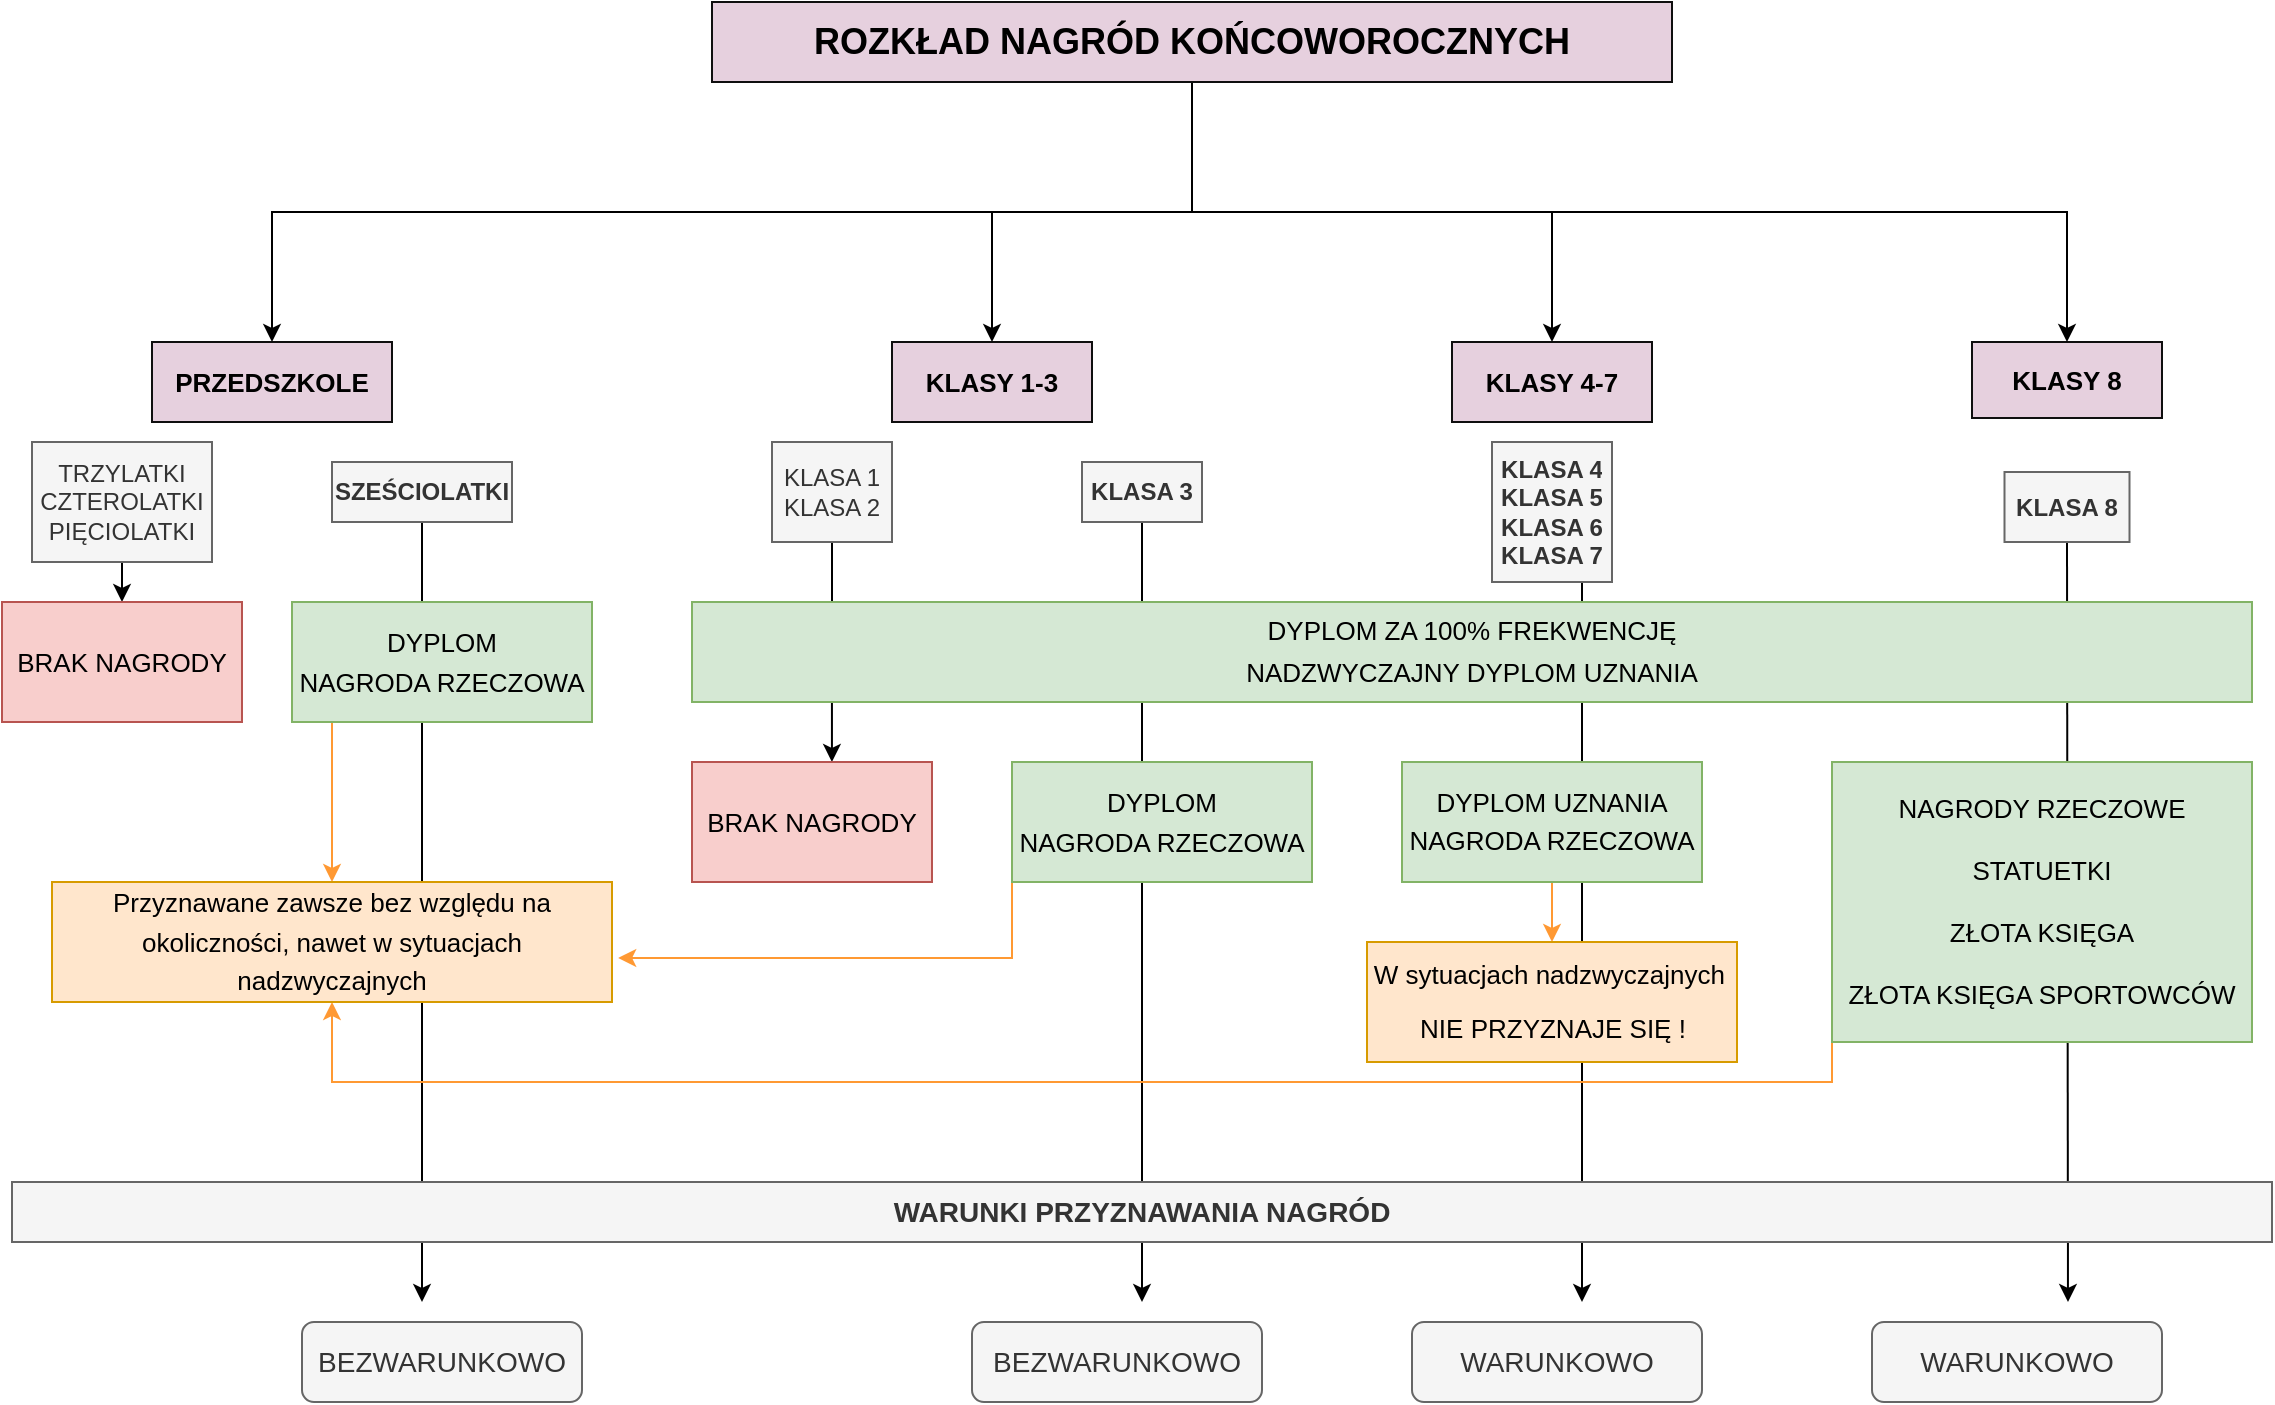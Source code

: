 <mxfile version="20.7.4" type="github">
  <diagram id="zOTPJ8DglZj9fyyTUVDR" name="Strona-1">
    <mxGraphModel dx="1434" dy="796" grid="1" gridSize="10" guides="1" tooltips="1" connect="1" arrows="1" fold="1" page="1" pageScale="1" pageWidth="1169" pageHeight="827" background="#ffffff" math="0" shadow="0">
      <root>
        <mxCell id="0" />
        <mxCell id="1" parent="0" />
        <mxCell id="ALLUctclk4UXSdhnqxAy-183" style="edgeStyle=orthogonalEdgeStyle;rounded=0;orthogonalLoop=1;jettySize=auto;html=1;exitX=0.5;exitY=1;exitDx=0;exitDy=0;entryX=0.5;entryY=0;entryDx=0;entryDy=0;" edge="1" parent="1" source="ALLUctclk4UXSdhnqxAy-123" target="ALLUctclk4UXSdhnqxAy-124">
          <mxGeometry relative="1" as="geometry" />
        </mxCell>
        <mxCell id="ALLUctclk4UXSdhnqxAy-123" value="TRZYLATKI&lt;br&gt;CZTEROLATKI&lt;br&gt;PIĘCIOLATKI" style="text;strokeColor=#666666;fillColor=#f5f5f5;html=1;whiteSpace=wrap;verticalAlign=middle;overflow=hidden;fontColor=#333333;align=center;" vertex="1" parent="1">
          <mxGeometry x="30" y="240" width="90" height="60" as="geometry" />
        </mxCell>
        <mxCell id="ALLUctclk4UXSdhnqxAy-124" value="BRAK NAGRODY" style="whiteSpace=wrap;html=1;strokeColor=#b85450;fillColor=#f8cecc;fontSize=13;" vertex="1" parent="1">
          <mxGeometry x="15" y="320" width="120" height="60" as="geometry" />
        </mxCell>
        <mxCell id="ALLUctclk4UXSdhnqxAy-181" style="edgeStyle=elbowEdgeStyle;rounded=0;orthogonalLoop=1;jettySize=auto;html=1;exitX=0.5;exitY=1;exitDx=0;exitDy=0;strokeColor=#000000;fontSize=14;" edge="1" parent="1" source="ALLUctclk4UXSdhnqxAy-126">
          <mxGeometry relative="1" as="geometry">
            <mxPoint x="225" y="670" as="targetPoint" />
          </mxGeometry>
        </mxCell>
        <mxCell id="ALLUctclk4UXSdhnqxAy-126" value="SZEŚCIOLATKI" style="text;strokeColor=#666666;fillColor=#f5f5f5;html=1;whiteSpace=wrap;verticalAlign=middle;overflow=hidden;fontColor=#333333;align=center;fontStyle=1" vertex="1" parent="1">
          <mxGeometry x="180" y="250" width="90" height="30" as="geometry" />
        </mxCell>
        <mxCell id="ALLUctclk4UXSdhnqxAy-145" value="" style="edgeStyle=orthogonalEdgeStyle;rounded=0;orthogonalLoop=1;jettySize=auto;html=1;fontSize=14;strokeColor=#FF9933;exitX=0.25;exitY=1;exitDx=0;exitDy=0;" edge="1" parent="1" source="ALLUctclk4UXSdhnqxAy-129" target="ALLUctclk4UXSdhnqxAy-144">
          <mxGeometry relative="1" as="geometry">
            <Array as="points">
              <mxPoint x="180" y="380" />
            </Array>
          </mxGeometry>
        </mxCell>
        <mxCell id="ALLUctclk4UXSdhnqxAy-129" value="&lt;p style=&quot;line-height: 150%;&quot;&gt;DYPLOM&lt;br style=&quot;font-size: 13px;&quot;&gt;NAGRODA RZECZOWA&lt;/p&gt;" style="rounded=0;whiteSpace=wrap;html=1;strokeColor=#82b366;fillColor=#d5e8d4;fontSize=13;" vertex="1" parent="1">
          <mxGeometry x="160" y="320" width="150" height="60" as="geometry" />
        </mxCell>
        <mxCell id="ALLUctclk4UXSdhnqxAy-182" style="edgeStyle=orthogonalEdgeStyle;rounded=0;orthogonalLoop=1;jettySize=auto;html=1;exitX=0.5;exitY=1;exitDx=0;exitDy=0;entryX=0.583;entryY=0;entryDx=0;entryDy=0;entryPerimeter=0;" edge="1" parent="1" source="ALLUctclk4UXSdhnqxAy-130" target="ALLUctclk4UXSdhnqxAy-132">
          <mxGeometry relative="1" as="geometry">
            <mxPoint x="430" y="390" as="targetPoint" />
            <Array as="points" />
          </mxGeometry>
        </mxCell>
        <mxCell id="ALLUctclk4UXSdhnqxAy-130" value="KLASA 1&lt;br&gt;KLASA 2" style="text;strokeColor=#666666;fillColor=#f5f5f5;html=1;whiteSpace=wrap;verticalAlign=middle;overflow=hidden;fontColor=#333333;align=center;fontStyle=0" vertex="1" parent="1">
          <mxGeometry x="400" y="240" width="60" height="50" as="geometry" />
        </mxCell>
        <mxCell id="ALLUctclk4UXSdhnqxAy-180" style="edgeStyle=elbowEdgeStyle;rounded=0;orthogonalLoop=1;jettySize=auto;html=1;exitX=0.5;exitY=1;exitDx=0;exitDy=0;strokeColor=#000000;fontSize=14;" edge="1" parent="1" source="ALLUctclk4UXSdhnqxAy-131">
          <mxGeometry relative="1" as="geometry">
            <mxPoint x="585" y="670" as="targetPoint" />
          </mxGeometry>
        </mxCell>
        <mxCell id="ALLUctclk4UXSdhnqxAy-131" value="&lt;div&gt;KLASA 3&lt;/div&gt;" style="text;strokeColor=#666666;fillColor=#f5f5f5;html=1;whiteSpace=wrap;verticalAlign=middle;overflow=hidden;fontColor=#333333;align=center;fontStyle=1" vertex="1" parent="1">
          <mxGeometry x="555" y="250" width="60" height="30" as="geometry" />
        </mxCell>
        <mxCell id="ALLUctclk4UXSdhnqxAy-132" value="BRAK NAGRODY" style="whiteSpace=wrap;html=1;strokeColor=#b85450;fillColor=#f8cecc;fontSize=13;" vertex="1" parent="1">
          <mxGeometry x="360" y="400" width="120" height="60" as="geometry" />
        </mxCell>
        <mxCell id="ALLUctclk4UXSdhnqxAy-179" style="edgeStyle=elbowEdgeStyle;rounded=0;orthogonalLoop=1;jettySize=auto;html=1;exitX=0.75;exitY=1;exitDx=0;exitDy=0;strokeColor=#000000;fontSize=14;" edge="1" parent="1" source="ALLUctclk4UXSdhnqxAy-135">
          <mxGeometry relative="1" as="geometry">
            <mxPoint x="805" y="670" as="targetPoint" />
          </mxGeometry>
        </mxCell>
        <mxCell id="ALLUctclk4UXSdhnqxAy-135" value="KLASA 4&lt;br&gt;KLASA 5&lt;br&gt;KLASA 6&lt;br&gt;KLASA 7" style="text;strokeColor=#666666;fillColor=#f5f5f5;html=1;whiteSpace=wrap;verticalAlign=middle;overflow=hidden;fontColor=#333333;align=center;fontStyle=1" vertex="1" parent="1">
          <mxGeometry x="760" y="240" width="60" height="70" as="geometry" />
        </mxCell>
        <mxCell id="ALLUctclk4UXSdhnqxAy-178" style="edgeStyle=elbowEdgeStyle;rounded=0;orthogonalLoop=1;jettySize=auto;html=1;exitX=0.5;exitY=1;exitDx=0;exitDy=0;strokeColor=#000000;fontSize=14;" edge="1" parent="1" source="ALLUctclk4UXSdhnqxAy-136">
          <mxGeometry relative="1" as="geometry">
            <mxPoint x="1048" y="670" as="targetPoint" />
          </mxGeometry>
        </mxCell>
        <mxCell id="ALLUctclk4UXSdhnqxAy-136" value="KLASA 8" style="text;strokeColor=#666666;fillColor=#f5f5f5;html=1;whiteSpace=wrap;verticalAlign=middle;overflow=hidden;fontColor=#333333;align=center;fontStyle=1" vertex="1" parent="1">
          <mxGeometry x="1016.25" y="255" width="62.5" height="35" as="geometry" />
        </mxCell>
        <mxCell id="ALLUctclk4UXSdhnqxAy-94" value="PRZEDSZKOLE" style="whiteSpace=wrap;html=1;strokeColor=#0F0F0F;fillColor=#E6D0DE;fontStyle=1;fontSize=13;" vertex="1" parent="1">
          <mxGeometry x="90" y="190" width="120" height="40" as="geometry" />
        </mxCell>
        <mxCell id="ALLUctclk4UXSdhnqxAy-95" value="" style="edgeStyle=elbowEdgeStyle;elbow=vertical;html=1;rounded=0;" edge="1" parent="1" source="ALLUctclk4UXSdhnqxAy-93" target="ALLUctclk4UXSdhnqxAy-94">
          <mxGeometry relative="1" as="geometry" />
        </mxCell>
        <mxCell id="ALLUctclk4UXSdhnqxAy-107" value="KLASY 8" style="whiteSpace=wrap;html=1;strokeColor=#0F0F0F;fillColor=#E6D0DE;aspect=fixed;fontStyle=1;fontSize=13;" vertex="1" parent="1">
          <mxGeometry x="1000" y="190" width="95" height="38" as="geometry" />
        </mxCell>
        <mxCell id="ALLUctclk4UXSdhnqxAy-108" value="" style="edgeStyle=elbowEdgeStyle;elbow=vertical;html=1;rounded=0;" edge="1" parent="1" source="ALLUctclk4UXSdhnqxAy-93" target="ALLUctclk4UXSdhnqxAy-107">
          <mxGeometry relative="1" as="geometry">
            <mxPoint x="947.5" y="120" as="sourcePoint" />
            <mxPoint x="807.5" y="170" as="targetPoint" />
          </mxGeometry>
        </mxCell>
        <mxCell id="ALLUctclk4UXSdhnqxAy-105" value="KLASY 4-7" style="whiteSpace=wrap;html=1;strokeColor=#0F0F0F;fillColor=#E6D0DE;fontStyle=1;fontSize=13;" vertex="1" parent="1">
          <mxGeometry x="740" y="190" width="100" height="40" as="geometry" />
        </mxCell>
        <mxCell id="ALLUctclk4UXSdhnqxAy-106" value="" style="edgeStyle=elbowEdgeStyle;elbow=vertical;html=1;rounded=0;" edge="1" parent="1" source="ALLUctclk4UXSdhnqxAy-93" target="ALLUctclk4UXSdhnqxAy-105">
          <mxGeometry relative="1" as="geometry">
            <mxPoint x="110" y="120" as="sourcePoint" />
            <mxPoint x="180" y="170" as="targetPoint" />
          </mxGeometry>
        </mxCell>
        <mxCell id="ALLUctclk4UXSdhnqxAy-96" value="KLASY 1-3" style="whiteSpace=wrap;html=1;strokeColor=#0F0F0F;fillColor=#E6D0DE;fontStyle=1;fontSize=13;" vertex="1" parent="1">
          <mxGeometry x="460" y="190" width="100" height="40" as="geometry" />
        </mxCell>
        <mxCell id="ALLUctclk4UXSdhnqxAy-97" value="" style="edgeStyle=elbowEdgeStyle;elbow=vertical;html=1;rounded=0;" edge="1" parent="1" source="ALLUctclk4UXSdhnqxAy-93" target="ALLUctclk4UXSdhnqxAy-96">
          <mxGeometry relative="1" as="geometry" />
        </mxCell>
        <mxCell id="ALLUctclk4UXSdhnqxAy-146" style="edgeStyle=orthogonalEdgeStyle;rounded=0;orthogonalLoop=1;jettySize=auto;html=1;exitX=0;exitY=1;exitDx=0;exitDy=0;entryX=1.011;entryY=0.633;entryDx=0;entryDy=0;entryPerimeter=0;fontSize=14;strokeColor=#FF9933;" edge="1" parent="1" source="ALLUctclk4UXSdhnqxAy-139" target="ALLUctclk4UXSdhnqxAy-144">
          <mxGeometry relative="1" as="geometry" />
        </mxCell>
        <mxCell id="ALLUctclk4UXSdhnqxAy-139" value="&lt;p style=&quot;line-height: 150%;&quot;&gt;DYPLOM&lt;br style=&quot;font-size: 13px;&quot;&gt;NAGRODA RZECZOWA&lt;/p&gt;" style="rounded=0;whiteSpace=wrap;html=1;strokeColor=#82b366;fillColor=#d5e8d4;fontSize=13;" vertex="1" parent="1">
          <mxGeometry x="520" y="400" width="150" height="60" as="geometry" />
        </mxCell>
        <mxCell id="ALLUctclk4UXSdhnqxAy-151" value="" style="edgeStyle=orthogonalEdgeStyle;rounded=0;orthogonalLoop=1;jettySize=auto;html=1;fontSize=14;strokeColor=#FF9933;" edge="1" parent="1" source="ALLUctclk4UXSdhnqxAy-140" target="ALLUctclk4UXSdhnqxAy-150">
          <mxGeometry relative="1" as="geometry" />
        </mxCell>
        <mxCell id="ALLUctclk4UXSdhnqxAy-140" value="&lt;p style=&quot;line-height: 140%;&quot;&gt;DYPLOM UZNANIA&lt;br style=&quot;font-size: 13px;&quot;&gt;NAGRODA RZECZOWA&lt;/p&gt;" style="rounded=0;whiteSpace=wrap;html=1;strokeColor=#82b366;fillColor=#d5e8d4;fontSize=13;" vertex="1" parent="1">
          <mxGeometry x="715" y="400" width="150" height="60" as="geometry" />
        </mxCell>
        <mxCell id="ALLUctclk4UXSdhnqxAy-154" style="edgeStyle=orthogonalEdgeStyle;rounded=0;orthogonalLoop=1;jettySize=auto;html=1;exitX=0;exitY=1;exitDx=0;exitDy=0;fontSize=14;elbow=vertical;strokeColor=#FF9933;" edge="1" parent="1" source="ALLUctclk4UXSdhnqxAy-141" target="ALLUctclk4UXSdhnqxAy-144">
          <mxGeometry relative="1" as="geometry">
            <mxPoint x="160" y="580" as="targetPoint" />
            <Array as="points">
              <mxPoint x="930" y="560" />
              <mxPoint x="180" y="560" />
            </Array>
          </mxGeometry>
        </mxCell>
        <mxCell id="ALLUctclk4UXSdhnqxAy-141" value="&lt;p style=&quot;line-height: 140%;&quot;&gt;NAGRODY RZECZOWE&lt;/p&gt;&lt;p style=&quot;line-height: 140%;&quot;&gt;STATUETKI&lt;/p&gt;&lt;p style=&quot;line-height: 140%;&quot;&gt;ZŁOTA KSIĘGA&lt;/p&gt;&lt;p style=&quot;line-height: 140%;&quot;&gt;ZŁOTA KSIĘGA SPORTOWCÓW&lt;/p&gt;" style="rounded=0;whiteSpace=wrap;html=1;strokeColor=#82b366;fillColor=#d5e8d4;fontSize=13;align=center;" vertex="1" parent="1">
          <mxGeometry x="930" y="400" width="210" height="140" as="geometry" />
        </mxCell>
        <mxCell id="ALLUctclk4UXSdhnqxAy-142" value="&lt;p style=&quot;line-height: 173%;&quot;&gt;&lt;font style=&quot;font-size: 13px;&quot;&gt;DYPLOM ZA 100% FREKWENCJĘ&lt;br&gt;NADZWYCZAJNY DYPLOM UZNANIA&lt;/font&gt;&lt;/p&gt;" style="rounded=0;whiteSpace=wrap;html=1;strokeColor=#82b366;fillColor=#d5e8d4;" vertex="1" parent="1">
          <mxGeometry x="360" y="320" width="780" height="50" as="geometry" />
        </mxCell>
        <mxCell id="ALLUctclk4UXSdhnqxAy-93" value="ROZKŁAD NAGRÓD KOŃCOWOROCZNYCH" style="whiteSpace=wrap;html=1;strokeColor=#0F0F0F;fillColor=#E6D0DE;fontStyle=1;fontSize=18;" vertex="1" parent="1">
          <mxGeometry x="370" y="20" width="480" height="40" as="geometry" />
        </mxCell>
        <mxCell id="ALLUctclk4UXSdhnqxAy-144" value="&lt;p style=&quot;line-height: 150%;&quot;&gt;Przyznawane zawsze bez względu na okoliczności, nawet w sytuacjach nadzwyczajnych&lt;/p&gt;" style="rounded=0;whiteSpace=wrap;html=1;strokeColor=#d79b00;fillColor=#ffe6cc;fontSize=13;" vertex="1" parent="1">
          <mxGeometry x="40" y="460" width="280" height="60" as="geometry" />
        </mxCell>
        <mxCell id="ALLUctclk4UXSdhnqxAy-150" value="&lt;p style=&quot;line-height: 110%;&quot;&gt;W sytuacjach nadzwyczajnych&amp;nbsp;&lt;/p&gt;&lt;p style=&quot;line-height: 110%;&quot;&gt;NIE PRZYZNAJE SIĘ !&lt;/p&gt;" style="rounded=0;whiteSpace=wrap;html=1;strokeColor=#d79b00;fillColor=#ffe6cc;fontSize=13;" vertex="1" parent="1">
          <mxGeometry x="697.5" y="490" width="185" height="60" as="geometry" />
        </mxCell>
        <mxCell id="ALLUctclk4UXSdhnqxAy-158" value="&lt;b&gt;&lt;font style=&quot;font-size: 14px;&quot;&gt;WARUNKI PRZYZNAWANIA NAGRÓD&lt;/font&gt;&lt;/b&gt;" style="rounded=0;whiteSpace=wrap;html=1;strokeColor=#666666;fontSize=14;fillColor=#f5f5f5;fillStyle=auto;fontColor=#333333;" vertex="1" parent="1">
          <mxGeometry x="20" y="610" width="1130" height="30" as="geometry" />
        </mxCell>
        <mxCell id="ALLUctclk4UXSdhnqxAy-160" value="BEZWARUNKOWO" style="rounded=1;whiteSpace=wrap;html=1;fillStyle=auto;strokeColor=#666666;fontSize=14;fillColor=#f5f5f5;fontColor=#333333;" vertex="1" parent="1">
          <mxGeometry x="165" y="680" width="140" height="40" as="geometry" />
        </mxCell>
        <mxCell id="ALLUctclk4UXSdhnqxAy-164" value="BEZWARUNKOWO" style="rounded=1;whiteSpace=wrap;html=1;fillStyle=auto;strokeColor=#666666;fontSize=14;fillColor=#f5f5f5;fontColor=#333333;" vertex="1" parent="1">
          <mxGeometry x="500" y="680" width="145" height="40" as="geometry" />
        </mxCell>
        <mxCell id="ALLUctclk4UXSdhnqxAy-165" value="WARUNKOWO" style="rounded=1;whiteSpace=wrap;html=1;fillStyle=auto;strokeColor=#666666;fontSize=14;fillColor=#f5f5f5;fontColor=#333333;" vertex="1" parent="1">
          <mxGeometry x="720" y="680" width="145" height="40" as="geometry" />
        </mxCell>
        <mxCell id="ALLUctclk4UXSdhnqxAy-166" value="WARUNKOWO" style="rounded=1;whiteSpace=wrap;html=1;fillStyle=auto;strokeColor=#666666;fontSize=14;fillColor=#f5f5f5;fontColor=#333333;" vertex="1" parent="1">
          <mxGeometry x="950" y="680" width="145" height="40" as="geometry" />
        </mxCell>
      </root>
    </mxGraphModel>
  </diagram>
</mxfile>
